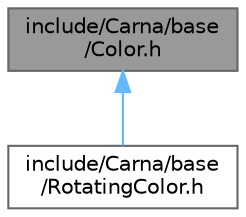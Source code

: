 digraph "include/Carna/base/Color.h"
{
 // LATEX_PDF_SIZE
  bgcolor="transparent";
  edge [fontname=Helvetica,fontsize=10,labelfontname=Helvetica,labelfontsize=10];
  node [fontname=Helvetica,fontsize=10,shape=box,height=0.2,width=0.4];
  Node1 [id="Node000001",label="include/Carna/base\l/Color.h",height=0.2,width=0.4,color="gray40", fillcolor="grey60", style="filled", fontcolor="black",tooltip="Defines Carna::base::Color."];
  Node1 -> Node2 [id="edge1_Node000001_Node000002",dir="back",color="steelblue1",style="solid",tooltip=" "];
  Node2 [id="Node000002",label="include/Carna/base\l/RotatingColor.h",height=0.2,width=0.4,color="grey40", fillcolor="white", style="filled",URL="$RotatingColor_8h.html",tooltip="Defines Carna::base::RotatingColor."];
}
